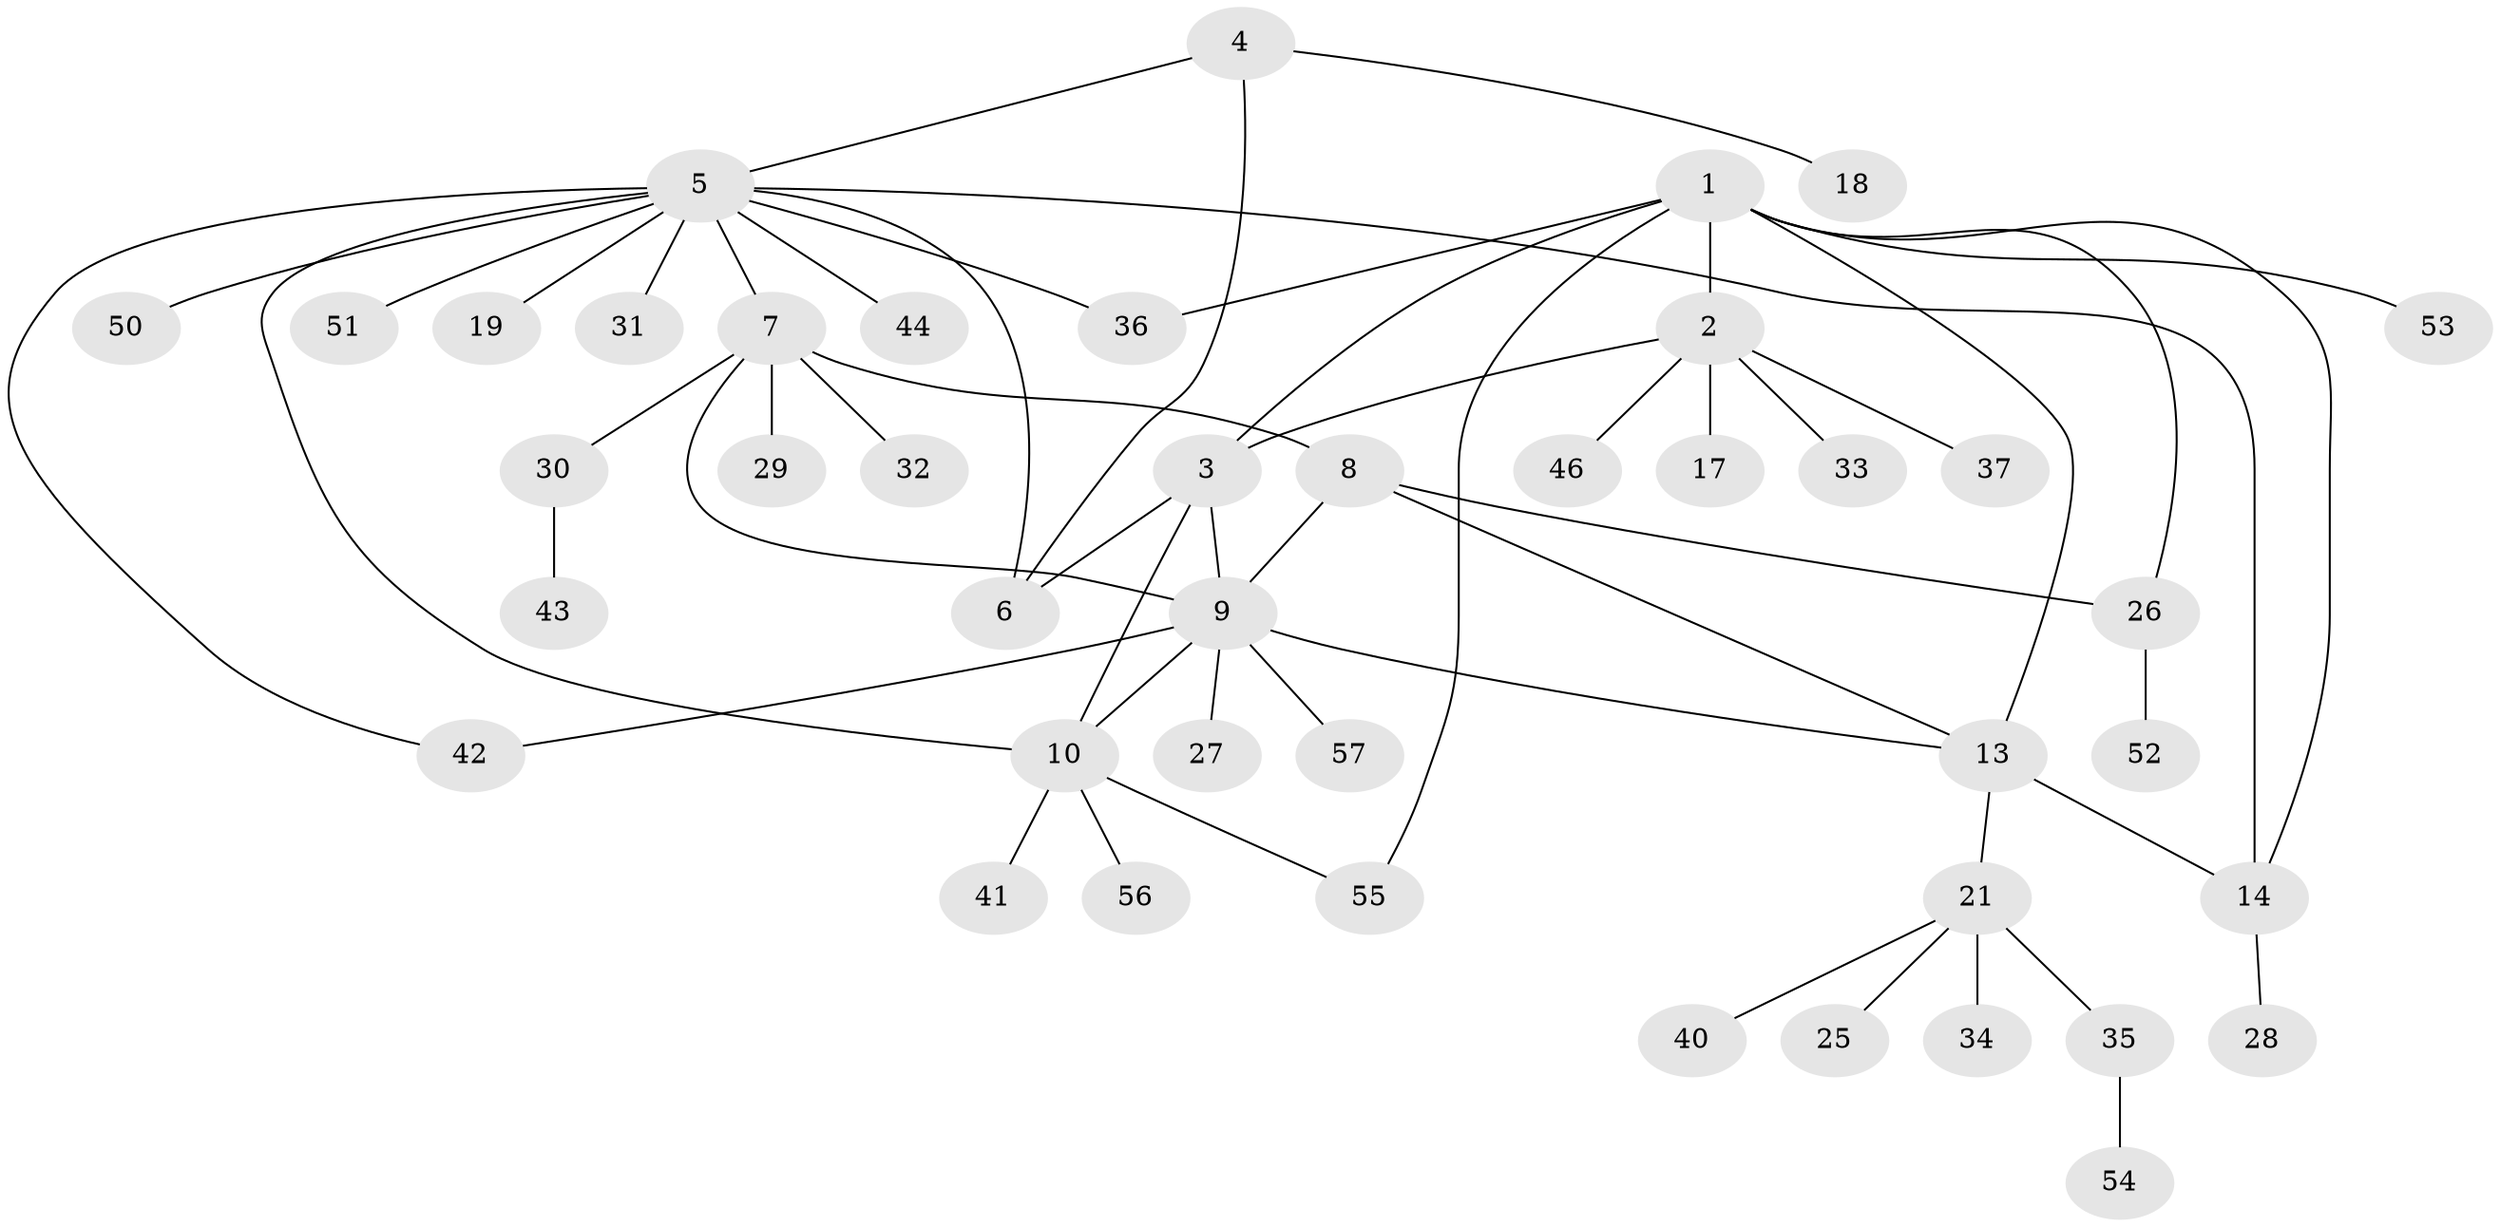 // original degree distribution, {7: 0.03225806451612903, 5: 0.04838709677419355, 6: 0.08064516129032258, 4: 0.08064516129032258, 9: 0.016129032258064516, 3: 0.08064516129032258, 1: 0.46774193548387094, 2: 0.1935483870967742}
// Generated by graph-tools (version 1.1) at 2025/11/02/27/25 16:11:34]
// undirected, 43 vertices, 56 edges
graph export_dot {
graph [start="1"]
  node [color=gray90,style=filled];
  1 [super="+39"];
  2 [super="+23"];
  3 [super="+48"];
  4 [super="+24"];
  5 [super="+16"];
  6 [super="+62"];
  7 [super="+20"];
  8 [super="+22"];
  9 [super="+11"];
  10 [super="+12"];
  13;
  14 [super="+15"];
  17;
  18 [super="+58"];
  19;
  21 [super="+45"];
  25;
  26 [super="+49"];
  27;
  28;
  29;
  30;
  31 [super="+47"];
  32;
  33;
  34;
  35 [super="+38"];
  36 [super="+59"];
  37;
  40 [super="+60"];
  41;
  42;
  43 [super="+61"];
  44;
  46;
  50;
  51;
  52;
  53;
  54;
  55;
  56;
  57;
  1 -- 2;
  1 -- 3;
  1 -- 13;
  1 -- 26;
  1 -- 53;
  1 -- 55;
  1 -- 36;
  1 -- 14;
  2 -- 3;
  2 -- 17;
  2 -- 37;
  2 -- 33;
  2 -- 46;
  3 -- 6;
  3 -- 9;
  3 -- 10 [weight=2];
  4 -- 5;
  4 -- 6;
  4 -- 18;
  5 -- 6;
  5 -- 7;
  5 -- 10;
  5 -- 36;
  5 -- 42;
  5 -- 50;
  5 -- 51;
  5 -- 19;
  5 -- 44;
  5 -- 31;
  5 -- 14;
  7 -- 8;
  7 -- 9;
  7 -- 29;
  7 -- 30;
  7 -- 32;
  8 -- 9;
  8 -- 13;
  8 -- 26;
  9 -- 42;
  9 -- 10 [weight=2];
  9 -- 27;
  9 -- 13;
  9 -- 57;
  10 -- 41;
  10 -- 55;
  10 -- 56;
  13 -- 14 [weight=2];
  13 -- 21;
  14 -- 28;
  21 -- 25;
  21 -- 34;
  21 -- 35;
  21 -- 40;
  26 -- 52;
  30 -- 43;
  35 -- 54;
}
